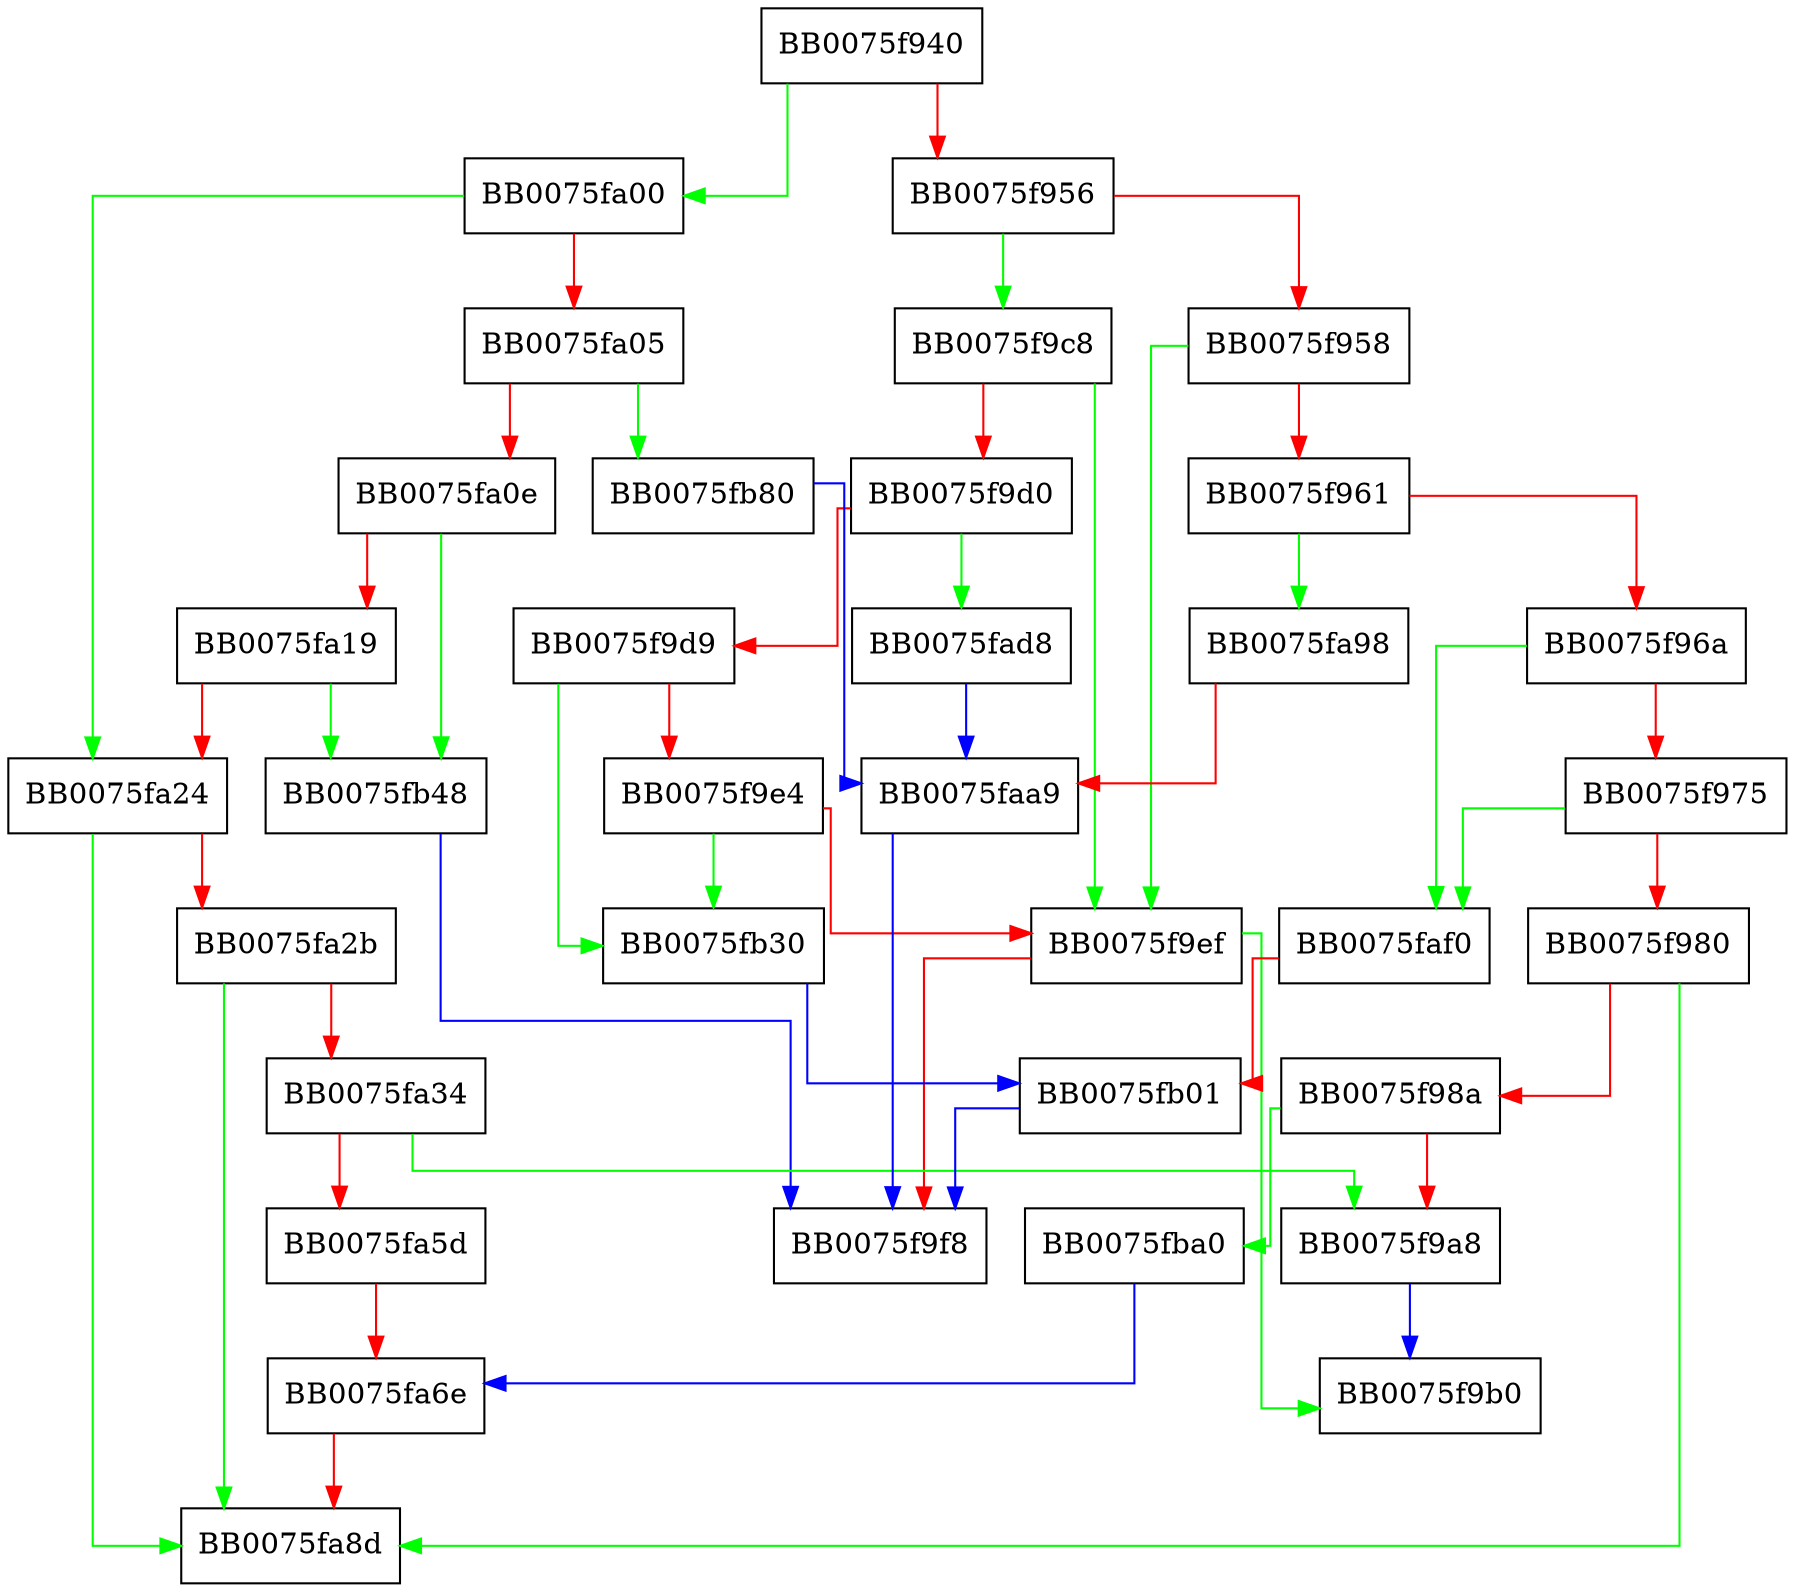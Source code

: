 digraph fix_dh_nid5114 {
  node [shape="box"];
  graph [splines=ortho];
  BB0075f940 -> BB0075fa00 [color="green"];
  BB0075f940 -> BB0075f956 [color="red"];
  BB0075f956 -> BB0075f9c8 [color="green"];
  BB0075f956 -> BB0075f958 [color="red"];
  BB0075f958 -> BB0075f9ef [color="green"];
  BB0075f958 -> BB0075f961 [color="red"];
  BB0075f961 -> BB0075fa98 [color="green"];
  BB0075f961 -> BB0075f96a [color="red"];
  BB0075f96a -> BB0075faf0 [color="green"];
  BB0075f96a -> BB0075f975 [color="red"];
  BB0075f975 -> BB0075faf0 [color="green"];
  BB0075f975 -> BB0075f980 [color="red"];
  BB0075f980 -> BB0075fa8d [color="green"];
  BB0075f980 -> BB0075f98a [color="red"];
  BB0075f98a -> BB0075fba0 [color="green"];
  BB0075f98a -> BB0075f9a8 [color="red"];
  BB0075f9a8 -> BB0075f9b0 [color="blue"];
  BB0075f9c8 -> BB0075f9ef [color="green"];
  BB0075f9c8 -> BB0075f9d0 [color="red"];
  BB0075f9d0 -> BB0075fad8 [color="green"];
  BB0075f9d0 -> BB0075f9d9 [color="red"];
  BB0075f9d9 -> BB0075fb30 [color="green"];
  BB0075f9d9 -> BB0075f9e4 [color="red"];
  BB0075f9e4 -> BB0075fb30 [color="green"];
  BB0075f9e4 -> BB0075f9ef [color="red"];
  BB0075f9ef -> BB0075f9b0 [color="green"];
  BB0075f9ef -> BB0075f9f8 [color="red"];
  BB0075fa00 -> BB0075fa24 [color="green"];
  BB0075fa00 -> BB0075fa05 [color="red"];
  BB0075fa05 -> BB0075fb80 [color="green"];
  BB0075fa05 -> BB0075fa0e [color="red"];
  BB0075fa0e -> BB0075fb48 [color="green"];
  BB0075fa0e -> BB0075fa19 [color="red"];
  BB0075fa19 -> BB0075fb48 [color="green"];
  BB0075fa19 -> BB0075fa24 [color="red"];
  BB0075fa24 -> BB0075fa8d [color="green"];
  BB0075fa24 -> BB0075fa2b [color="red"];
  BB0075fa2b -> BB0075fa8d [color="green"];
  BB0075fa2b -> BB0075fa34 [color="red"];
  BB0075fa34 -> BB0075f9a8 [color="green"];
  BB0075fa34 -> BB0075fa5d [color="red"];
  BB0075fa5d -> BB0075fa6e [color="red"];
  BB0075fa6e -> BB0075fa8d [color="red"];
  BB0075fa98 -> BB0075faa9 [color="red"];
  BB0075faa9 -> BB0075f9f8 [color="blue"];
  BB0075fad8 -> BB0075faa9 [color="blue"];
  BB0075faf0 -> BB0075fb01 [color="red"];
  BB0075fb01 -> BB0075f9f8 [color="blue"];
  BB0075fb30 -> BB0075fb01 [color="blue"];
  BB0075fb48 -> BB0075f9f8 [color="blue"];
  BB0075fb80 -> BB0075faa9 [color="blue"];
  BB0075fba0 -> BB0075fa6e [color="blue"];
}
